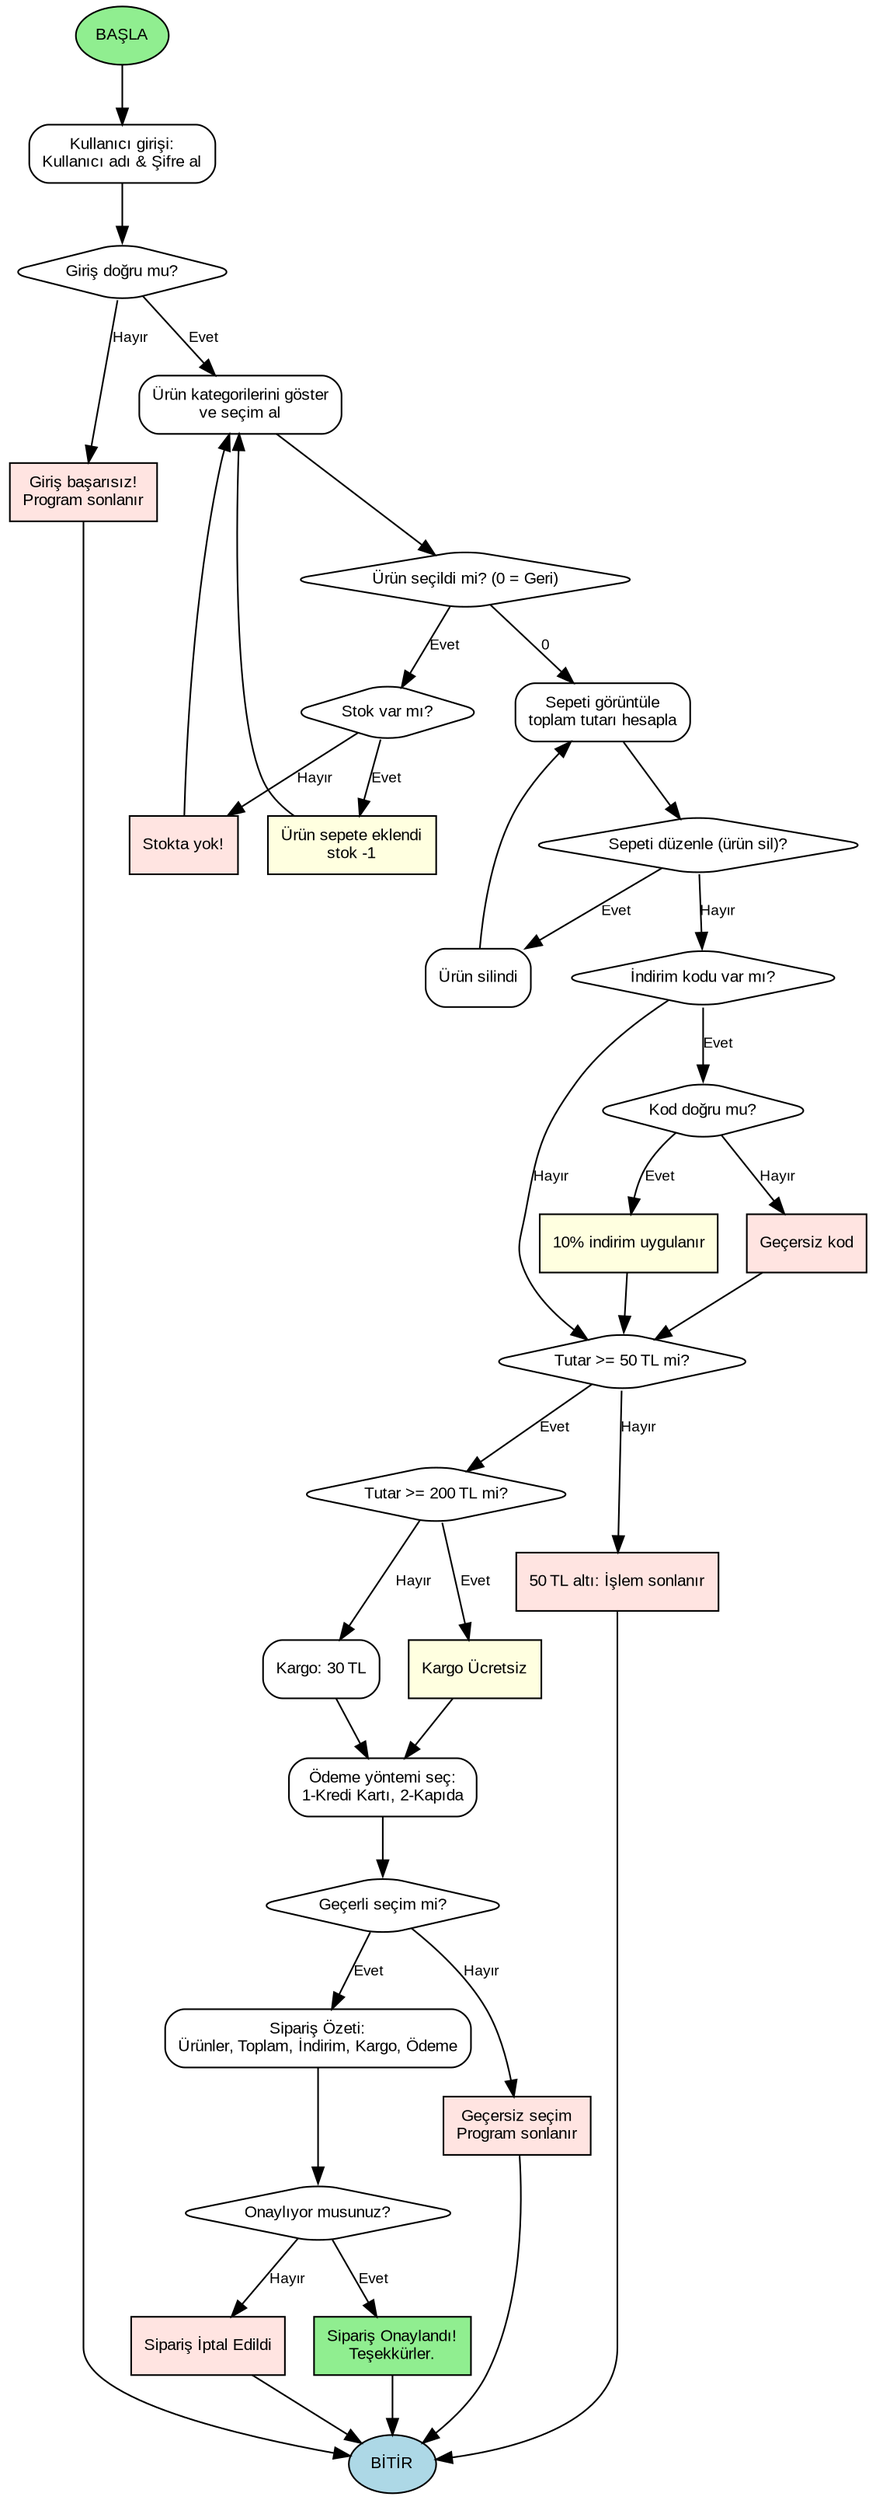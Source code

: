 digraph AlisverisSepetSistemi {
    rankdir=TB;
    node [shape=rectangle, style=rounded, fontname="Arial", fontsize=10];
    edge [fontname="Arial", fontsize=9];

    // Başlangıç
    Start [label="BAŞLA", shape=ellipse, style=filled, fillcolor=lightgreen];

    // Giriş kontrolü
    Login [label="Kullanıcı girişi:\nKullanıcı adı & Şifre al"];
    LoginCheck [label="Giriş doğru mu?", shape=diamond];
    LoginFail [label="Giriş başarısız!\nProgram sonlanır", shape=rectangle, fillcolor=mistyrose, style=filled];
    Categories [label="Ürün kategorilerini göster\nve seçim al"];

    // Ürün seçimi
    ProductSelect [label="Ürün seçildi mi? (0 = Geri)", shape=diamond];
    StockCheck [label="Stok var mı?", shape=diamond];
    AddCart [label="Ürün sepete eklendi\nstok -1", shape=rectangle, fillcolor=lightyellow, style=filled];
    NoStock [label="Stokta yok!", shape=rectangle, fillcolor=mistyrose, style=filled];

    // Sepet işlemleri
    ViewCart [label="Sepeti görüntüle\ntoplam tutarı hesapla"];
    EditCart [label="Sepeti düzenle (ürün sil)?", shape=diamond];
    RemoveItem [label="Ürün silindi", shape=rectangle];

    // İndirim
    DiscountAsk [label="İndirim kodu var mı?", shape=diamond];
    DiscountApply [label="Kod doğru mu?", shape=diamond];
    DiscountYes [label="10% indirim uygulanır", shape=rectangle, fillcolor=lightyellow, style=filled];
    DiscountNo [label="Geçersiz kod", shape=rectangle, fillcolor=mistyrose, style=filled];

    // Minimum tutar
    MinCheck [label="Tutar >= 50 TL mi?", shape=diamond];
    MinFail [label="50 TL altı: İşlem sonlanır", shape=rectangle, fillcolor=mistyrose, style=filled];

    // Kargo
    CargoCheck [label="Tutar >= 200 TL mi?", shape=diamond];
    CargoFree [label="Kargo Ücretsiz", shape=rectangle, fillcolor=lightyellow, style=filled];
    CargoFee [label="Kargo: 30 TL", shape=rectangle];

    // Ödeme
    PaymentSelect [label="Ödeme yöntemi seç:\n1-Kredi Kartı, 2-Kapıda", shape=rectangle];
    PaymentCheck [label="Geçerli seçim mi?", shape=diamond];
    PaymentFail [label="Geçersiz seçim\nProgram sonlanır", shape=rectangle, fillcolor=mistyrose, style=filled];

    // Onay
    Summary [label="Sipariş Özeti:\nÜrünler, Toplam, İndirim, Kargo, Ödeme"];
    Confirm [label="Onaylıyor musunuz?", shape=diamond];
    ConfirmYes [label="Sipariş Onaylandı!\nTeşekkürler.", shape=rectangle, fillcolor=lightgreen, style=filled];
    ConfirmNo [label="Sipariş İptal Edildi", shape=rectangle, fillcolor=mistyrose, style=filled];

    End [label="BİTİR", shape=ellipse, style=filled, fillcolor=lightblue];

    // Akış bağlantıları
    Start -> Login -> LoginCheck;
    LoginCheck -> Categories [label="Evet"];
    LoginCheck -> LoginFail [label="Hayır"];
    LoginFail -> End;

    Categories -> ProductSelect;
    ProductSelect -> StockCheck [label="Evet"];
    ProductSelect -> ViewCart [label="0"];

    StockCheck -> AddCart [label="Evet"];
    StockCheck -> NoStock [label="Hayır"];
    AddCart -> Categories;
    NoStock -> Categories;

    ViewCart -> EditCart;
    EditCart -> RemoveItem [label="Evet"];
    EditCart -> DiscountAsk [label="Hayır"];
    RemoveItem -> ViewCart;

    DiscountAsk -> DiscountApply [label="Evet"];
    DiscountAsk -> MinCheck [label="Hayır"];
    DiscountApply -> DiscountYes [label="Evet"];
    DiscountApply -> DiscountNo [label="Hayır"];
    DiscountYes -> MinCheck;
    DiscountNo -> MinCheck;

    MinCheck -> CargoCheck [label="Evet"];
    MinCheck -> MinFail [label="Hayır"];
    MinFail -> End;

    CargoCheck -> CargoFree [label="Evet"];
    CargoCheck -> CargoFee [label="Hayır"];
    CargoFree -> PaymentSelect;
    CargoFee -> PaymentSelect;

    PaymentSelect -> PaymentCheck;
    PaymentCheck -> Summary [label="Evet"];
    PaymentCheck -> PaymentFail [label="Hayır"];
    PaymentFail -> End;

    Summary -> Confirm;
    Confirm -> ConfirmYes [label="Evet"];
    Confirm -> ConfirmNo [label="Hayır"];
    ConfirmYes -> End;
    ConfirmNo -> End;
}

